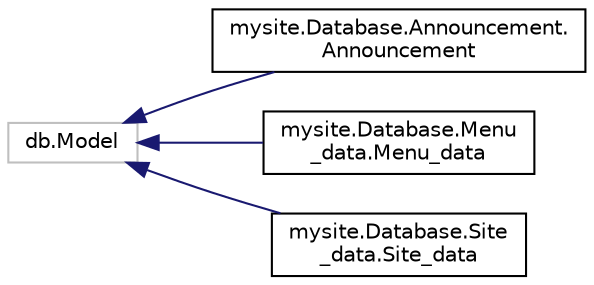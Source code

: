 digraph "Graphical Class Hierarchy"
{
 // LATEX_PDF_SIZE
  edge [fontname="Helvetica",fontsize="10",labelfontname="Helvetica",labelfontsize="10"];
  node [fontname="Helvetica",fontsize="10",shape=record];
  rankdir="LR";
  Node0 [label="db.Model",height=0.2,width=0.4,color="grey75", fillcolor="white", style="filled",tooltip=" "];
  Node0 -> Node1 [dir="back",color="midnightblue",fontsize="10",style="solid",fontname="Helvetica"];
  Node1 [label="mysite.Database.Announcement.\lAnnouncement",height=0.2,width=0.4,color="black", fillcolor="white", style="filled",URL="$classmysite_1_1_database_1_1_announcement_1_1_announcement.html",tooltip=" "];
  Node0 -> Node2 [dir="back",color="midnightblue",fontsize="10",style="solid",fontname="Helvetica"];
  Node2 [label="mysite.Database.Menu\l_data.Menu_data",height=0.2,width=0.4,color="black", fillcolor="white", style="filled",URL="$classmysite_1_1_database_1_1_menu__data_1_1_menu__data.html",tooltip=" "];
  Node0 -> Node3 [dir="back",color="midnightblue",fontsize="10",style="solid",fontname="Helvetica"];
  Node3 [label="mysite.Database.Site\l_data.Site_data",height=0.2,width=0.4,color="black", fillcolor="white", style="filled",URL="$classmysite_1_1_database_1_1_site__data_1_1_site__data.html",tooltip=" "];
}

